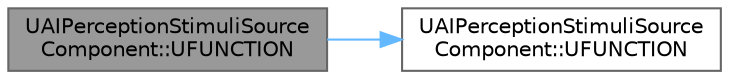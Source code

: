 digraph "UAIPerceptionStimuliSourceComponent::UFUNCTION"
{
 // INTERACTIVE_SVG=YES
 // LATEX_PDF_SIZE
  bgcolor="transparent";
  edge [fontname=Helvetica,fontsize=10,labelfontname=Helvetica,labelfontsize=10];
  node [fontname=Helvetica,fontsize=10,shape=box,height=0.2,width=0.4];
  rankdir="LR";
  Node1 [id="Node000001",label="UAIPerceptionStimuliSource\lComponent::UFUNCTION",height=0.2,width=0.4,color="gray40", fillcolor="grey60", style="filled", fontcolor="black",tooltip="Unregister owning actor from being a source of sense stimuli."];
  Node1 -> Node2 [id="edge1_Node000001_Node000002",color="steelblue1",style="solid",tooltip=" "];
  Node2 [id="Node000002",label="UAIPerceptionStimuliSource\lComponent::UFUNCTION",height=0.2,width=0.4,color="grey40", fillcolor="white", style="filled",URL="$dc/d29/classUAIPerceptionStimuliSourceComponent.html#a107d96cb08ad32831078d957947e61b1",tooltip="Registers owning actor as source of stimuli for senses specified in RegisterAsSourceForSenses."];
}
